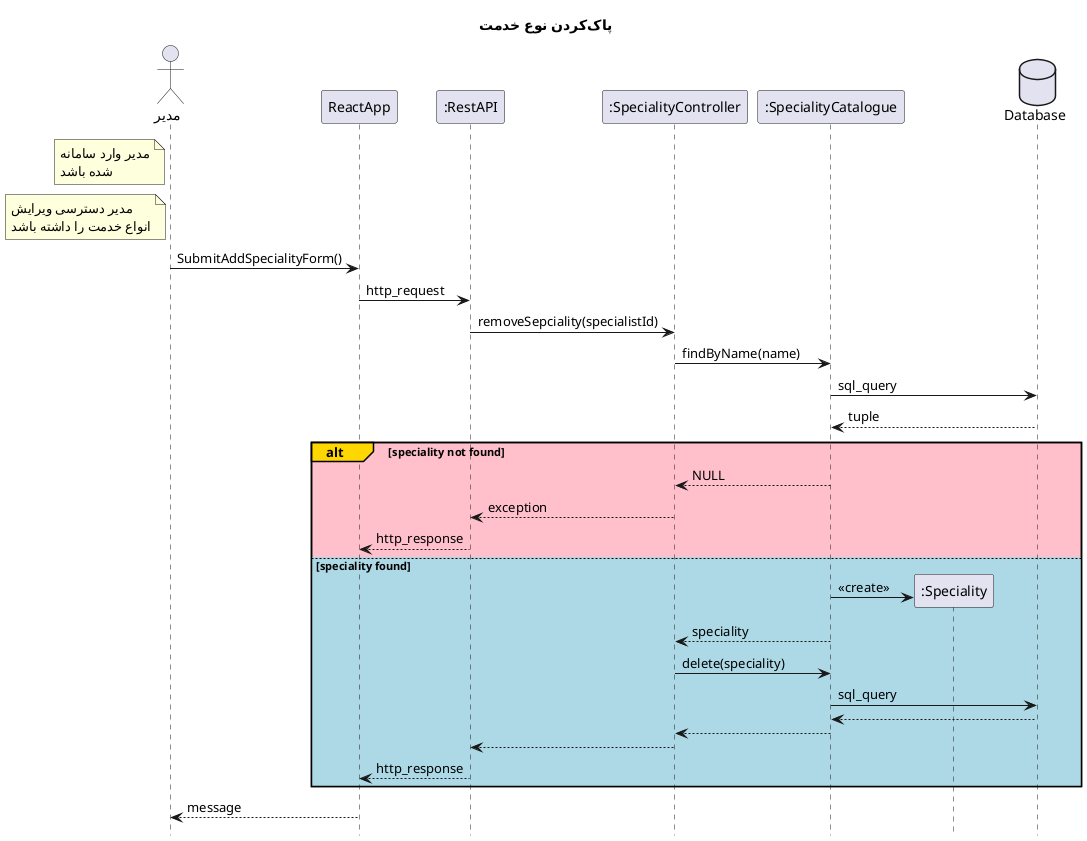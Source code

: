 @startuml addSpeciality
hide footbox
title "پاک‌کردن نوع خدمت"
actor       "مدیر" as root
participant ReactApp
participant ":RestAPI" as RestAPI
participant ":SpecialityController" as SpecialityController
participant ":SpecialityCatalogue" as SpecialityCatalogue
participant ":Speciality" as Speciality
database Database
note left of root
    مدیر وارد سامانه
     شده باشد
end note
note left of root
    مدیر دسترسی ویرایش
    انواع خدمت را داشته باشد
end note
    
root -> ReactApp : SubmitAddSpecialityForm()
ReactApp -> RestAPI : http_request
RestAPI -> SpecialityController : removeSepciality(specialistId)

SpecialityController -> SpecialityCatalogue : findByName(name)
SpecialityCatalogue -> Database : sql_query
return tuple

alt#Gold #Pink speciality not found

    SpecialityCatalogue --> SpecialityController: NULL
    SpecialityController --> RestAPI: exception
    RestAPI --> ReactApp : http_response

else #LightBlue speciality found

    SpecialityCatalogue -> Speciality **: <<create>>
    SpecialityCatalogue --> SpecialityController: speciality
    SpecialityController -> SpecialityCatalogue : delete(speciality)
    SpecialityCatalogue -> Database : sql_query
    return
    SpecialityCatalogue --> SpecialityController
    SpecialityController --> RestAPI
    RestAPI --> ReactApp: http_response

end

ReactApp --> root: message
@enduml